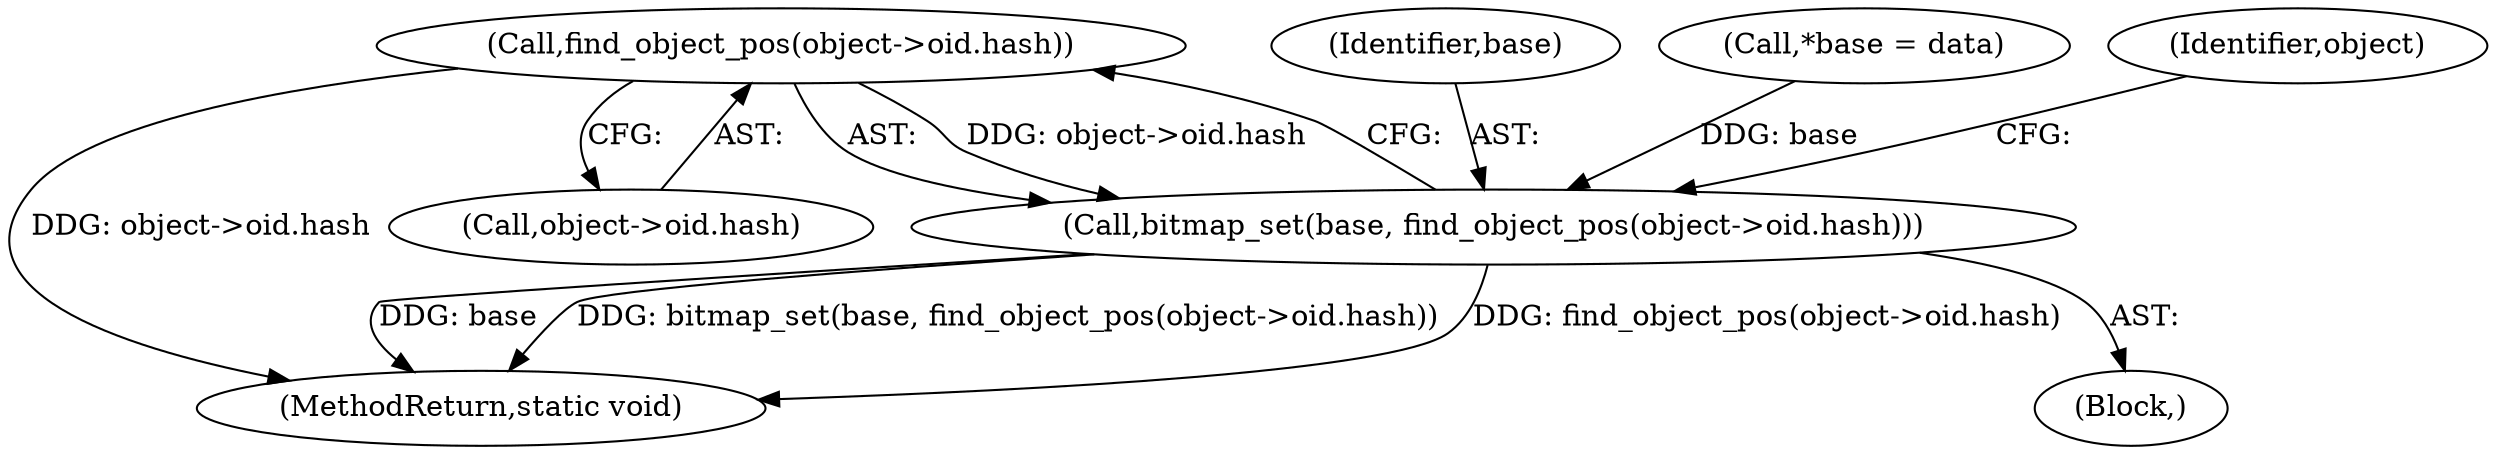 digraph "0_git_de1e67d0703894cb6ea782e36abb63976ab07e60_6@pointer" {
"1000111" [label="(Call,find_object_pos(object->oid.hash))"];
"1000109" [label="(Call,bitmap_set(base, find_object_pos(object->oid.hash)))"];
"1000109" [label="(Call,bitmap_set(base, find_object_pos(object->oid.hash)))"];
"1000110" [label="(Identifier,base)"];
"1000106" [label="(Call,*base = data)"];
"1000118" [label="(Identifier,object)"];
"1000119" [label="(MethodReturn,static void)"];
"1000104" [label="(Block,)"];
"1000111" [label="(Call,find_object_pos(object->oid.hash))"];
"1000112" [label="(Call,object->oid.hash)"];
"1000111" -> "1000109"  [label="AST: "];
"1000111" -> "1000112"  [label="CFG: "];
"1000112" -> "1000111"  [label="AST: "];
"1000109" -> "1000111"  [label="CFG: "];
"1000111" -> "1000119"  [label="DDG: object->oid.hash"];
"1000111" -> "1000109"  [label="DDG: object->oid.hash"];
"1000109" -> "1000104"  [label="AST: "];
"1000110" -> "1000109"  [label="AST: "];
"1000118" -> "1000109"  [label="CFG: "];
"1000109" -> "1000119"  [label="DDG: find_object_pos(object->oid.hash)"];
"1000109" -> "1000119"  [label="DDG: base"];
"1000109" -> "1000119"  [label="DDG: bitmap_set(base, find_object_pos(object->oid.hash))"];
"1000106" -> "1000109"  [label="DDG: base"];
}
